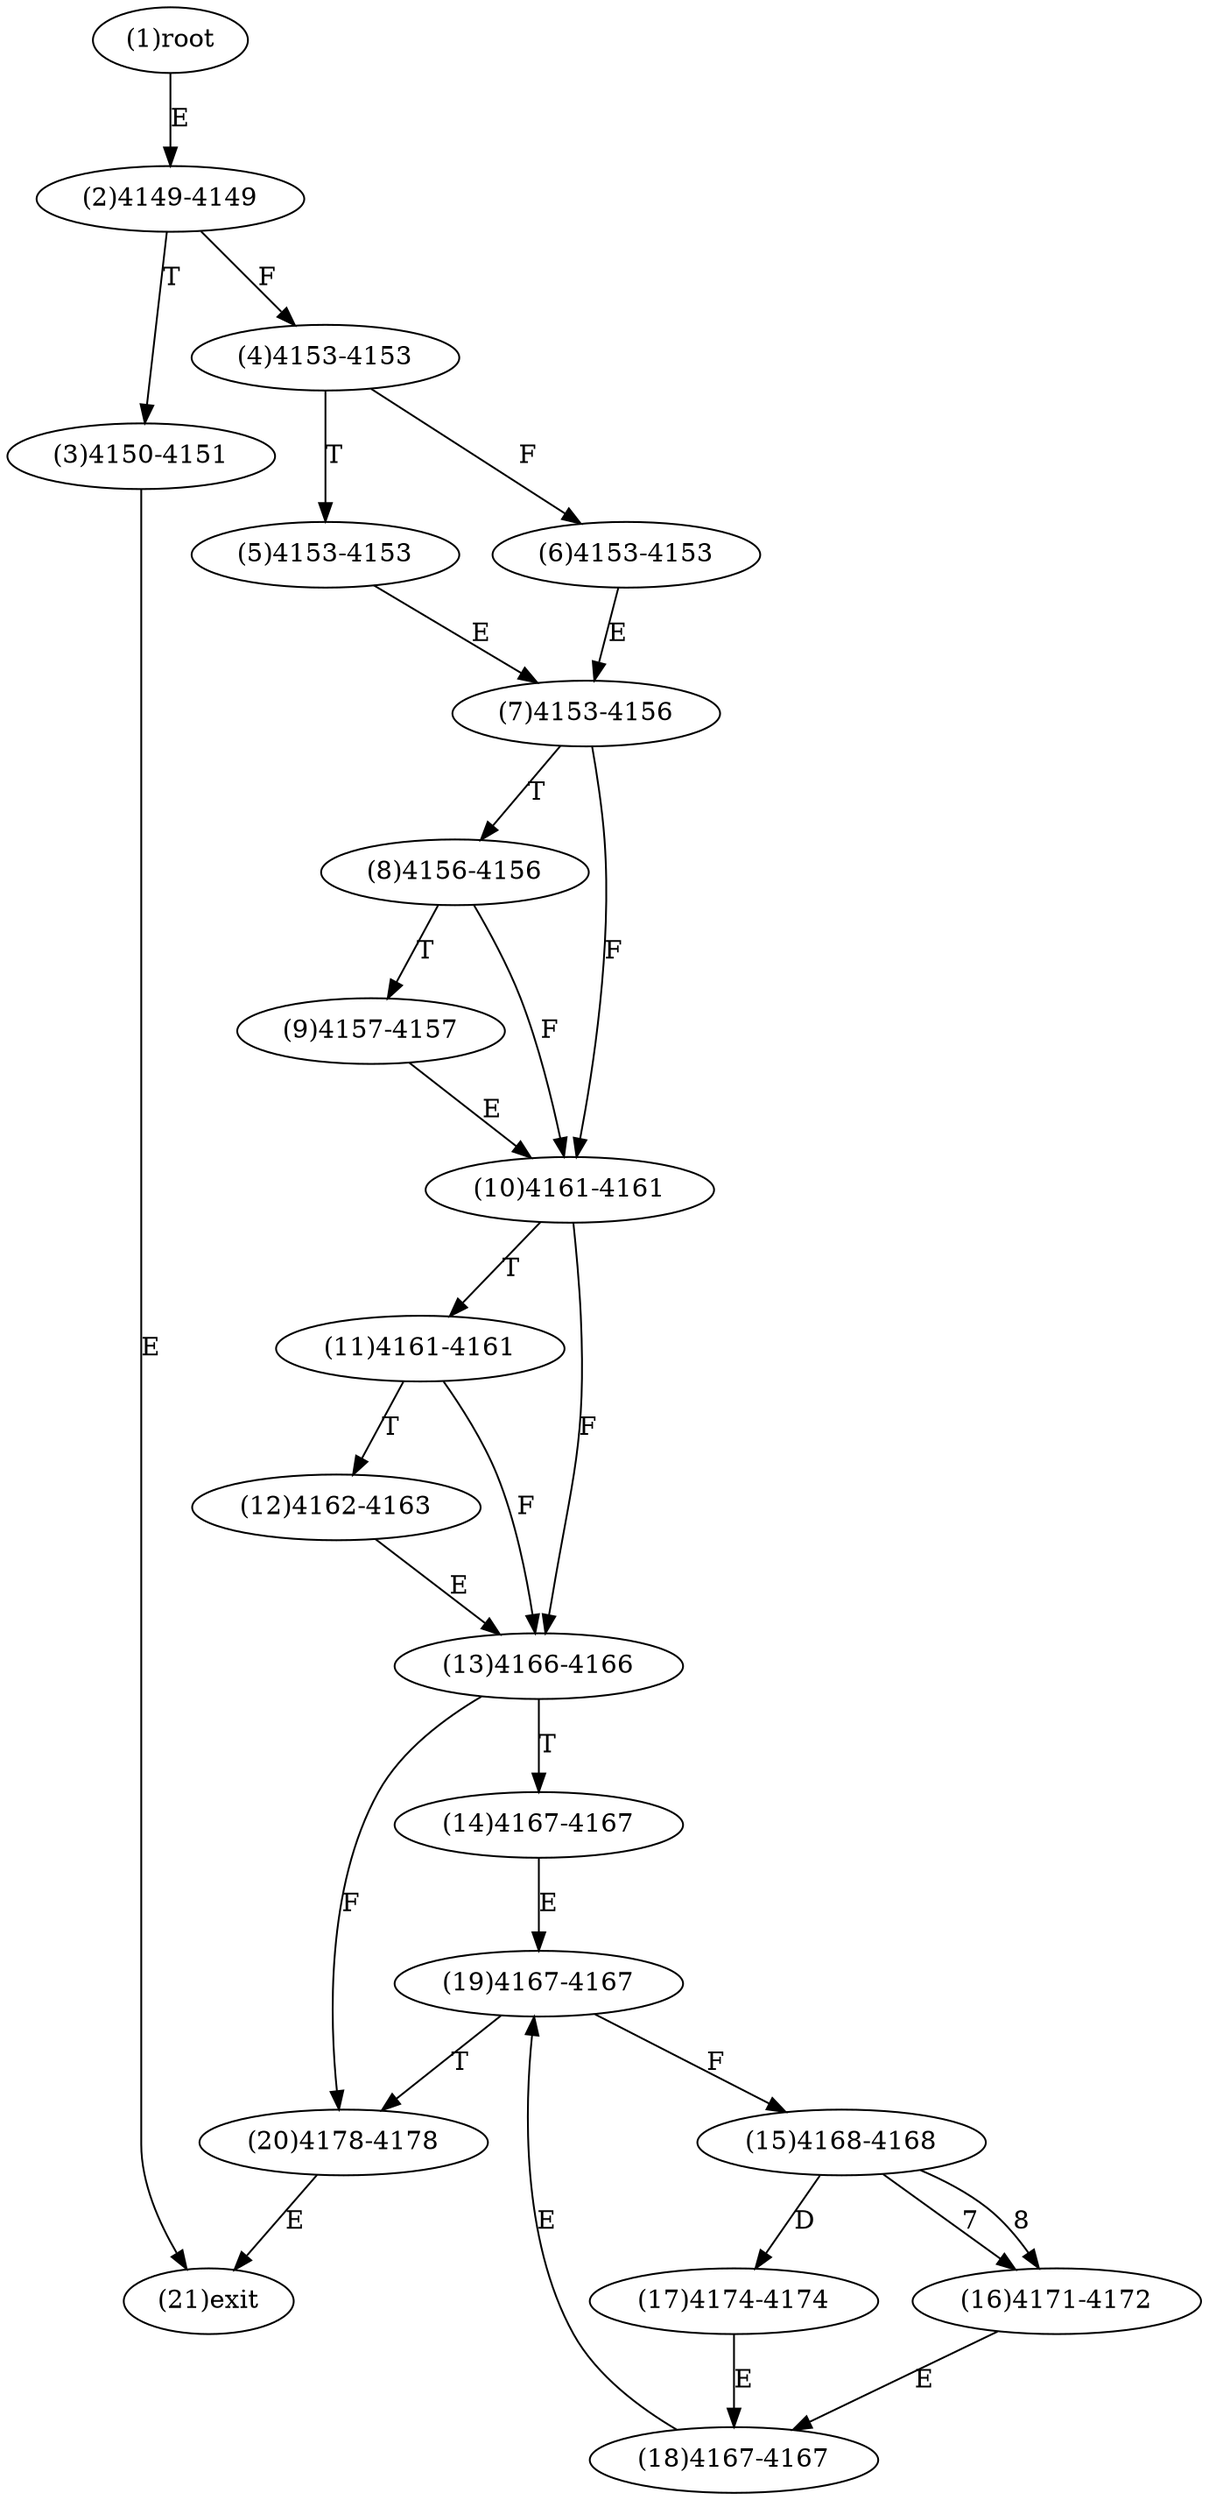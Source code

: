 digraph "" { 
1[ label="(1)root"];
2[ label="(2)4149-4149"];
3[ label="(3)4150-4151"];
4[ label="(4)4153-4153"];
5[ label="(5)4153-4153"];
6[ label="(6)4153-4153"];
7[ label="(7)4153-4156"];
8[ label="(8)4156-4156"];
9[ label="(9)4157-4157"];
10[ label="(10)4161-4161"];
11[ label="(11)4161-4161"];
12[ label="(12)4162-4163"];
13[ label="(13)4166-4166"];
14[ label="(14)4167-4167"];
15[ label="(15)4168-4168"];
17[ label="(17)4174-4174"];
16[ label="(16)4171-4172"];
19[ label="(19)4167-4167"];
18[ label="(18)4167-4167"];
21[ label="(21)exit"];
20[ label="(20)4178-4178"];
1->2[ label="E"];
2->4[ label="F"];
2->3[ label="T"];
3->21[ label="E"];
4->6[ label="F"];
4->5[ label="T"];
5->7[ label="E"];
6->7[ label="E"];
7->10[ label="F"];
7->8[ label="T"];
8->10[ label="F"];
8->9[ label="T"];
9->10[ label="E"];
10->13[ label="F"];
10->11[ label="T"];
11->13[ label="F"];
11->12[ label="T"];
12->13[ label="E"];
13->20[ label="F"];
13->14[ label="T"];
14->19[ label="E"];
15->16[ label="7"];
15->16[ label="8"];
15->17[ label="D"];
16->18[ label="E"];
17->18[ label="E"];
18->19[ label="E"];
19->15[ label="F"];
19->20[ label="T"];
20->21[ label="E"];
}